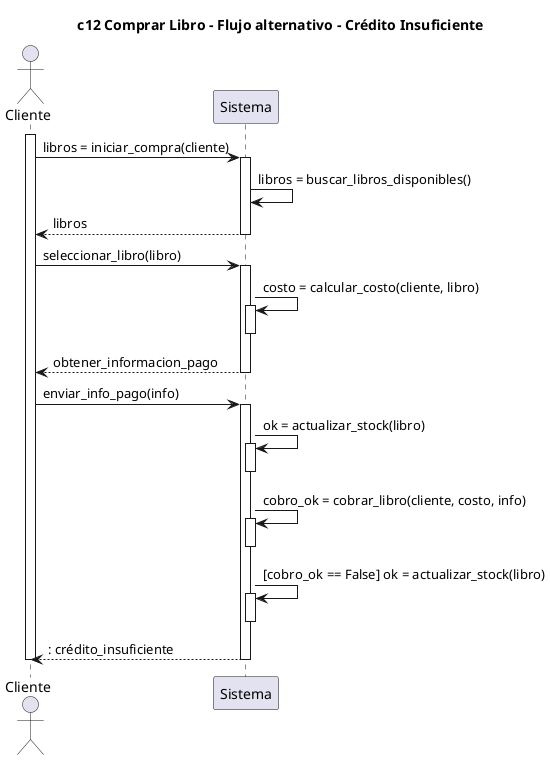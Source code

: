 @startuml


title c12 Comprar Libro - Flujo alternativo - Crédito Insuficiente

actor Cliente as c
participant Sistema as s


activate c
c -> s : libros = iniciar_compra(cliente)
activate s
    s -> s : libros = buscar_libros_disponibles()
    return libros
deactivate s

c -> s : seleccionar_libro(libro)
activate s
    s -> s : costo = calcular_costo(cliente, libro)
    activate s
    deactivate s
    return obtener_informacion_pago
deactivate s

c -> s : enviar_info_pago(info)
activate s
    s -> s : ok = actualizar_stock(libro)
    activate s
    deactivate s            

    s -> s : cobro_ok = cobrar_libro(cliente, costo, info)
    activate s
    deactivate s

    s -> s : [cobro_ok == False] ok = actualizar_stock(libro)
    activate s
    deactivate s

    return : crédito_insuficiente
deactivate s

deactivate c

@enduml